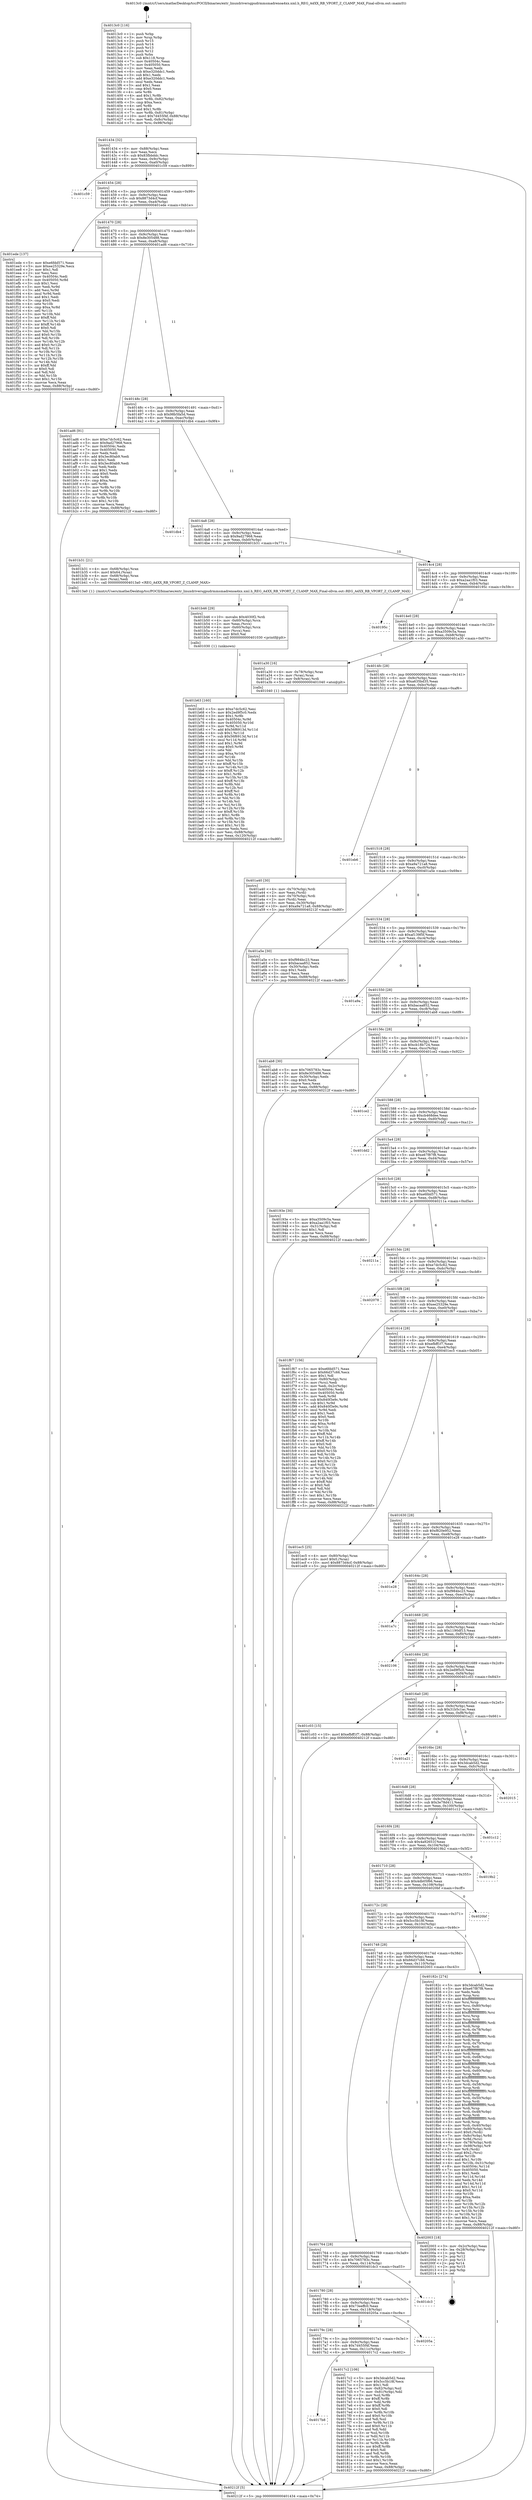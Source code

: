 digraph "0x4013c0" {
  label = "0x4013c0 (/mnt/c/Users/mathe/Desktop/tcc/POCII/binaries/extr_linuxdriversgpudrmmsmadrenoa4xx.xml.h_REG_A4XX_RB_VPORT_Z_CLAMP_MAX_Final-ollvm.out::main(0))"
  labelloc = "t"
  node[shape=record]

  Entry [label="",width=0.3,height=0.3,shape=circle,fillcolor=black,style=filled]
  "0x401434" [label="{
     0x401434 [32]\l
     | [instrs]\l
     &nbsp;&nbsp;0x401434 \<+6\>: mov -0x88(%rbp),%eax\l
     &nbsp;&nbsp;0x40143a \<+2\>: mov %eax,%ecx\l
     &nbsp;&nbsp;0x40143c \<+6\>: sub $0x83fbbddc,%ecx\l
     &nbsp;&nbsp;0x401442 \<+6\>: mov %eax,-0x9c(%rbp)\l
     &nbsp;&nbsp;0x401448 \<+6\>: mov %ecx,-0xa0(%rbp)\l
     &nbsp;&nbsp;0x40144e \<+6\>: je 0000000000401c59 \<main+0x899\>\l
  }"]
  "0x401c59" [label="{
     0x401c59\l
  }", style=dashed]
  "0x401454" [label="{
     0x401454 [28]\l
     | [instrs]\l
     &nbsp;&nbsp;0x401454 \<+5\>: jmp 0000000000401459 \<main+0x99\>\l
     &nbsp;&nbsp;0x401459 \<+6\>: mov -0x9c(%rbp),%eax\l
     &nbsp;&nbsp;0x40145f \<+5\>: sub $0x8873d4cf,%eax\l
     &nbsp;&nbsp;0x401464 \<+6\>: mov %eax,-0xa4(%rbp)\l
     &nbsp;&nbsp;0x40146a \<+6\>: je 0000000000401ede \<main+0xb1e\>\l
  }"]
  Exit [label="",width=0.3,height=0.3,shape=circle,fillcolor=black,style=filled,peripheries=2]
  "0x401ede" [label="{
     0x401ede [137]\l
     | [instrs]\l
     &nbsp;&nbsp;0x401ede \<+5\>: mov $0xe6fdd571,%eax\l
     &nbsp;&nbsp;0x401ee3 \<+5\>: mov $0xee25329e,%ecx\l
     &nbsp;&nbsp;0x401ee8 \<+2\>: mov $0x1,%dl\l
     &nbsp;&nbsp;0x401eea \<+2\>: xor %esi,%esi\l
     &nbsp;&nbsp;0x401eec \<+7\>: mov 0x40504c,%edi\l
     &nbsp;&nbsp;0x401ef3 \<+8\>: mov 0x405050,%r8d\l
     &nbsp;&nbsp;0x401efb \<+3\>: sub $0x1,%esi\l
     &nbsp;&nbsp;0x401efe \<+3\>: mov %edi,%r9d\l
     &nbsp;&nbsp;0x401f01 \<+3\>: add %esi,%r9d\l
     &nbsp;&nbsp;0x401f04 \<+4\>: imul %r9d,%edi\l
     &nbsp;&nbsp;0x401f08 \<+3\>: and $0x1,%edi\l
     &nbsp;&nbsp;0x401f0b \<+3\>: cmp $0x0,%edi\l
     &nbsp;&nbsp;0x401f0e \<+4\>: sete %r10b\l
     &nbsp;&nbsp;0x401f12 \<+4\>: cmp $0xa,%r8d\l
     &nbsp;&nbsp;0x401f16 \<+4\>: setl %r11b\l
     &nbsp;&nbsp;0x401f1a \<+3\>: mov %r10b,%bl\l
     &nbsp;&nbsp;0x401f1d \<+3\>: xor $0xff,%bl\l
     &nbsp;&nbsp;0x401f20 \<+3\>: mov %r11b,%r14b\l
     &nbsp;&nbsp;0x401f23 \<+4\>: xor $0xff,%r14b\l
     &nbsp;&nbsp;0x401f27 \<+3\>: xor $0x0,%dl\l
     &nbsp;&nbsp;0x401f2a \<+3\>: mov %bl,%r15b\l
     &nbsp;&nbsp;0x401f2d \<+4\>: and $0x0,%r15b\l
     &nbsp;&nbsp;0x401f31 \<+3\>: and %dl,%r10b\l
     &nbsp;&nbsp;0x401f34 \<+3\>: mov %r14b,%r12b\l
     &nbsp;&nbsp;0x401f37 \<+4\>: and $0x0,%r12b\l
     &nbsp;&nbsp;0x401f3b \<+3\>: and %dl,%r11b\l
     &nbsp;&nbsp;0x401f3e \<+3\>: or %r10b,%r15b\l
     &nbsp;&nbsp;0x401f41 \<+3\>: or %r11b,%r12b\l
     &nbsp;&nbsp;0x401f44 \<+3\>: xor %r12b,%r15b\l
     &nbsp;&nbsp;0x401f47 \<+3\>: or %r14b,%bl\l
     &nbsp;&nbsp;0x401f4a \<+3\>: xor $0xff,%bl\l
     &nbsp;&nbsp;0x401f4d \<+3\>: or $0x0,%dl\l
     &nbsp;&nbsp;0x401f50 \<+2\>: and %dl,%bl\l
     &nbsp;&nbsp;0x401f52 \<+3\>: or %bl,%r15b\l
     &nbsp;&nbsp;0x401f55 \<+4\>: test $0x1,%r15b\l
     &nbsp;&nbsp;0x401f59 \<+3\>: cmovne %ecx,%eax\l
     &nbsp;&nbsp;0x401f5c \<+6\>: mov %eax,-0x88(%rbp)\l
     &nbsp;&nbsp;0x401f62 \<+5\>: jmp 000000000040212f \<main+0xd6f\>\l
  }"]
  "0x401470" [label="{
     0x401470 [28]\l
     | [instrs]\l
     &nbsp;&nbsp;0x401470 \<+5\>: jmp 0000000000401475 \<main+0xb5\>\l
     &nbsp;&nbsp;0x401475 \<+6\>: mov -0x9c(%rbp),%eax\l
     &nbsp;&nbsp;0x40147b \<+5\>: sub $0x8e305488,%eax\l
     &nbsp;&nbsp;0x401480 \<+6\>: mov %eax,-0xa8(%rbp)\l
     &nbsp;&nbsp;0x401486 \<+6\>: je 0000000000401ad6 \<main+0x716\>\l
  }"]
  "0x401b63" [label="{
     0x401b63 [160]\l
     | [instrs]\l
     &nbsp;&nbsp;0x401b63 \<+5\>: mov $0xe7dc5c62,%esi\l
     &nbsp;&nbsp;0x401b68 \<+5\>: mov $0x2ed9f5c0,%edx\l
     &nbsp;&nbsp;0x401b6d \<+3\>: mov $0x1,%r8b\l
     &nbsp;&nbsp;0x401b70 \<+8\>: mov 0x40504c,%r9d\l
     &nbsp;&nbsp;0x401b78 \<+8\>: mov 0x405050,%r10d\l
     &nbsp;&nbsp;0x401b80 \<+3\>: mov %r9d,%r11d\l
     &nbsp;&nbsp;0x401b83 \<+7\>: add $0x56f6913d,%r11d\l
     &nbsp;&nbsp;0x401b8a \<+4\>: sub $0x1,%r11d\l
     &nbsp;&nbsp;0x401b8e \<+7\>: sub $0x56f6913d,%r11d\l
     &nbsp;&nbsp;0x401b95 \<+4\>: imul %r11d,%r9d\l
     &nbsp;&nbsp;0x401b99 \<+4\>: and $0x1,%r9d\l
     &nbsp;&nbsp;0x401b9d \<+4\>: cmp $0x0,%r9d\l
     &nbsp;&nbsp;0x401ba1 \<+3\>: sete %bl\l
     &nbsp;&nbsp;0x401ba4 \<+4\>: cmp $0xa,%r10d\l
     &nbsp;&nbsp;0x401ba8 \<+4\>: setl %r14b\l
     &nbsp;&nbsp;0x401bac \<+3\>: mov %bl,%r15b\l
     &nbsp;&nbsp;0x401baf \<+4\>: xor $0xff,%r15b\l
     &nbsp;&nbsp;0x401bb3 \<+3\>: mov %r14b,%r12b\l
     &nbsp;&nbsp;0x401bb6 \<+4\>: xor $0xff,%r12b\l
     &nbsp;&nbsp;0x401bba \<+4\>: xor $0x1,%r8b\l
     &nbsp;&nbsp;0x401bbe \<+3\>: mov %r15b,%r13b\l
     &nbsp;&nbsp;0x401bc1 \<+4\>: and $0xff,%r13b\l
     &nbsp;&nbsp;0x401bc5 \<+3\>: and %r8b,%bl\l
     &nbsp;&nbsp;0x401bc8 \<+3\>: mov %r12b,%cl\l
     &nbsp;&nbsp;0x401bcb \<+3\>: and $0xff,%cl\l
     &nbsp;&nbsp;0x401bce \<+3\>: and %r8b,%r14b\l
     &nbsp;&nbsp;0x401bd1 \<+3\>: or %bl,%r13b\l
     &nbsp;&nbsp;0x401bd4 \<+3\>: or %r14b,%cl\l
     &nbsp;&nbsp;0x401bd7 \<+3\>: xor %cl,%r13b\l
     &nbsp;&nbsp;0x401bda \<+3\>: or %r12b,%r15b\l
     &nbsp;&nbsp;0x401bdd \<+4\>: xor $0xff,%r15b\l
     &nbsp;&nbsp;0x401be1 \<+4\>: or $0x1,%r8b\l
     &nbsp;&nbsp;0x401be5 \<+3\>: and %r8b,%r15b\l
     &nbsp;&nbsp;0x401be8 \<+3\>: or %r15b,%r13b\l
     &nbsp;&nbsp;0x401beb \<+4\>: test $0x1,%r13b\l
     &nbsp;&nbsp;0x401bef \<+3\>: cmovne %edx,%esi\l
     &nbsp;&nbsp;0x401bf2 \<+6\>: mov %esi,-0x88(%rbp)\l
     &nbsp;&nbsp;0x401bf8 \<+6\>: mov %eax,-0x120(%rbp)\l
     &nbsp;&nbsp;0x401bfe \<+5\>: jmp 000000000040212f \<main+0xd6f\>\l
  }"]
  "0x401ad6" [label="{
     0x401ad6 [91]\l
     | [instrs]\l
     &nbsp;&nbsp;0x401ad6 \<+5\>: mov $0xe7dc5c62,%eax\l
     &nbsp;&nbsp;0x401adb \<+5\>: mov $0x9ad27968,%ecx\l
     &nbsp;&nbsp;0x401ae0 \<+7\>: mov 0x40504c,%edx\l
     &nbsp;&nbsp;0x401ae7 \<+7\>: mov 0x405050,%esi\l
     &nbsp;&nbsp;0x401aee \<+2\>: mov %edx,%edi\l
     &nbsp;&nbsp;0x401af0 \<+6\>: add $0x3ec80ab9,%edi\l
     &nbsp;&nbsp;0x401af6 \<+3\>: sub $0x1,%edi\l
     &nbsp;&nbsp;0x401af9 \<+6\>: sub $0x3ec80ab9,%edi\l
     &nbsp;&nbsp;0x401aff \<+3\>: imul %edi,%edx\l
     &nbsp;&nbsp;0x401b02 \<+3\>: and $0x1,%edx\l
     &nbsp;&nbsp;0x401b05 \<+3\>: cmp $0x0,%edx\l
     &nbsp;&nbsp;0x401b08 \<+4\>: sete %r8b\l
     &nbsp;&nbsp;0x401b0c \<+3\>: cmp $0xa,%esi\l
     &nbsp;&nbsp;0x401b0f \<+4\>: setl %r9b\l
     &nbsp;&nbsp;0x401b13 \<+3\>: mov %r8b,%r10b\l
     &nbsp;&nbsp;0x401b16 \<+3\>: and %r9b,%r10b\l
     &nbsp;&nbsp;0x401b19 \<+3\>: xor %r9b,%r8b\l
     &nbsp;&nbsp;0x401b1c \<+3\>: or %r8b,%r10b\l
     &nbsp;&nbsp;0x401b1f \<+4\>: test $0x1,%r10b\l
     &nbsp;&nbsp;0x401b23 \<+3\>: cmovne %ecx,%eax\l
     &nbsp;&nbsp;0x401b26 \<+6\>: mov %eax,-0x88(%rbp)\l
     &nbsp;&nbsp;0x401b2c \<+5\>: jmp 000000000040212f \<main+0xd6f\>\l
  }"]
  "0x40148c" [label="{
     0x40148c [28]\l
     | [instrs]\l
     &nbsp;&nbsp;0x40148c \<+5\>: jmp 0000000000401491 \<main+0xd1\>\l
     &nbsp;&nbsp;0x401491 \<+6\>: mov -0x9c(%rbp),%eax\l
     &nbsp;&nbsp;0x401497 \<+5\>: sub $0x98b5fa5d,%eax\l
     &nbsp;&nbsp;0x40149c \<+6\>: mov %eax,-0xac(%rbp)\l
     &nbsp;&nbsp;0x4014a2 \<+6\>: je 0000000000401db4 \<main+0x9f4\>\l
  }"]
  "0x401b46" [label="{
     0x401b46 [29]\l
     | [instrs]\l
     &nbsp;&nbsp;0x401b46 \<+10\>: movabs $0x4030f2,%rdi\l
     &nbsp;&nbsp;0x401b50 \<+4\>: mov -0x60(%rbp),%rcx\l
     &nbsp;&nbsp;0x401b54 \<+2\>: mov %eax,(%rcx)\l
     &nbsp;&nbsp;0x401b56 \<+4\>: mov -0x60(%rbp),%rcx\l
     &nbsp;&nbsp;0x401b5a \<+2\>: mov (%rcx),%esi\l
     &nbsp;&nbsp;0x401b5c \<+2\>: mov $0x0,%al\l
     &nbsp;&nbsp;0x401b5e \<+5\>: call 0000000000401030 \<printf@plt\>\l
     | [calls]\l
     &nbsp;&nbsp;0x401030 \{1\} (unknown)\l
  }"]
  "0x401db4" [label="{
     0x401db4\l
  }", style=dashed]
  "0x4014a8" [label="{
     0x4014a8 [28]\l
     | [instrs]\l
     &nbsp;&nbsp;0x4014a8 \<+5\>: jmp 00000000004014ad \<main+0xed\>\l
     &nbsp;&nbsp;0x4014ad \<+6\>: mov -0x9c(%rbp),%eax\l
     &nbsp;&nbsp;0x4014b3 \<+5\>: sub $0x9ad27968,%eax\l
     &nbsp;&nbsp;0x4014b8 \<+6\>: mov %eax,-0xb0(%rbp)\l
     &nbsp;&nbsp;0x4014be \<+6\>: je 0000000000401b31 \<main+0x771\>\l
  }"]
  "0x401a40" [label="{
     0x401a40 [30]\l
     | [instrs]\l
     &nbsp;&nbsp;0x401a40 \<+4\>: mov -0x70(%rbp),%rdi\l
     &nbsp;&nbsp;0x401a44 \<+2\>: mov %eax,(%rdi)\l
     &nbsp;&nbsp;0x401a46 \<+4\>: mov -0x70(%rbp),%rdi\l
     &nbsp;&nbsp;0x401a4a \<+2\>: mov (%rdi),%eax\l
     &nbsp;&nbsp;0x401a4c \<+3\>: mov %eax,-0x30(%rbp)\l
     &nbsp;&nbsp;0x401a4f \<+10\>: movl $0xa9a721a8,-0x88(%rbp)\l
     &nbsp;&nbsp;0x401a59 \<+5\>: jmp 000000000040212f \<main+0xd6f\>\l
  }"]
  "0x401b31" [label="{
     0x401b31 [21]\l
     | [instrs]\l
     &nbsp;&nbsp;0x401b31 \<+4\>: mov -0x68(%rbp),%rax\l
     &nbsp;&nbsp;0x401b35 \<+6\>: movl $0x64,(%rax)\l
     &nbsp;&nbsp;0x401b3b \<+4\>: mov -0x68(%rbp),%rax\l
     &nbsp;&nbsp;0x401b3f \<+2\>: mov (%rax),%edi\l
     &nbsp;&nbsp;0x401b41 \<+5\>: call 00000000004013a0 \<REG_A4XX_RB_VPORT_Z_CLAMP_MAX\>\l
     | [calls]\l
     &nbsp;&nbsp;0x4013a0 \{1\} (/mnt/c/Users/mathe/Desktop/tcc/POCII/binaries/extr_linuxdriversgpudrmmsmadrenoa4xx.xml.h_REG_A4XX_RB_VPORT_Z_CLAMP_MAX_Final-ollvm.out::REG_A4XX_RB_VPORT_Z_CLAMP_MAX)\l
  }"]
  "0x4014c4" [label="{
     0x4014c4 [28]\l
     | [instrs]\l
     &nbsp;&nbsp;0x4014c4 \<+5\>: jmp 00000000004014c9 \<main+0x109\>\l
     &nbsp;&nbsp;0x4014c9 \<+6\>: mov -0x9c(%rbp),%eax\l
     &nbsp;&nbsp;0x4014cf \<+5\>: sub $0xa2aa1f03,%eax\l
     &nbsp;&nbsp;0x4014d4 \<+6\>: mov %eax,-0xb4(%rbp)\l
     &nbsp;&nbsp;0x4014da \<+6\>: je 000000000040195c \<main+0x59c\>\l
  }"]
  "0x4013c0" [label="{
     0x4013c0 [116]\l
     | [instrs]\l
     &nbsp;&nbsp;0x4013c0 \<+1\>: push %rbp\l
     &nbsp;&nbsp;0x4013c1 \<+3\>: mov %rsp,%rbp\l
     &nbsp;&nbsp;0x4013c4 \<+2\>: push %r15\l
     &nbsp;&nbsp;0x4013c6 \<+2\>: push %r14\l
     &nbsp;&nbsp;0x4013c8 \<+2\>: push %r13\l
     &nbsp;&nbsp;0x4013ca \<+2\>: push %r12\l
     &nbsp;&nbsp;0x4013cc \<+1\>: push %rbx\l
     &nbsp;&nbsp;0x4013cd \<+7\>: sub $0x118,%rsp\l
     &nbsp;&nbsp;0x4013d4 \<+7\>: mov 0x40504c,%eax\l
     &nbsp;&nbsp;0x4013db \<+7\>: mov 0x405050,%ecx\l
     &nbsp;&nbsp;0x4013e2 \<+2\>: mov %eax,%edx\l
     &nbsp;&nbsp;0x4013e4 \<+6\>: sub $0xe320ddc1,%edx\l
     &nbsp;&nbsp;0x4013ea \<+3\>: sub $0x1,%edx\l
     &nbsp;&nbsp;0x4013ed \<+6\>: add $0xe320ddc1,%edx\l
     &nbsp;&nbsp;0x4013f3 \<+3\>: imul %edx,%eax\l
     &nbsp;&nbsp;0x4013f6 \<+3\>: and $0x1,%eax\l
     &nbsp;&nbsp;0x4013f9 \<+3\>: cmp $0x0,%eax\l
     &nbsp;&nbsp;0x4013fc \<+4\>: sete %r8b\l
     &nbsp;&nbsp;0x401400 \<+4\>: and $0x1,%r8b\l
     &nbsp;&nbsp;0x401404 \<+7\>: mov %r8b,-0x82(%rbp)\l
     &nbsp;&nbsp;0x40140b \<+3\>: cmp $0xa,%ecx\l
     &nbsp;&nbsp;0x40140e \<+4\>: setl %r8b\l
     &nbsp;&nbsp;0x401412 \<+4\>: and $0x1,%r8b\l
     &nbsp;&nbsp;0x401416 \<+7\>: mov %r8b,-0x81(%rbp)\l
     &nbsp;&nbsp;0x40141d \<+10\>: movl $0x7d455f4f,-0x88(%rbp)\l
     &nbsp;&nbsp;0x401427 \<+6\>: mov %edi,-0x8c(%rbp)\l
     &nbsp;&nbsp;0x40142d \<+7\>: mov %rsi,-0x98(%rbp)\l
  }"]
  "0x40195c" [label="{
     0x40195c\l
  }", style=dashed]
  "0x4014e0" [label="{
     0x4014e0 [28]\l
     | [instrs]\l
     &nbsp;&nbsp;0x4014e0 \<+5\>: jmp 00000000004014e5 \<main+0x125\>\l
     &nbsp;&nbsp;0x4014e5 \<+6\>: mov -0x9c(%rbp),%eax\l
     &nbsp;&nbsp;0x4014eb \<+5\>: sub $0xa3509c5a,%eax\l
     &nbsp;&nbsp;0x4014f0 \<+6\>: mov %eax,-0xb8(%rbp)\l
     &nbsp;&nbsp;0x4014f6 \<+6\>: je 0000000000401a30 \<main+0x670\>\l
  }"]
  "0x40212f" [label="{
     0x40212f [5]\l
     | [instrs]\l
     &nbsp;&nbsp;0x40212f \<+5\>: jmp 0000000000401434 \<main+0x74\>\l
  }"]
  "0x401a30" [label="{
     0x401a30 [16]\l
     | [instrs]\l
     &nbsp;&nbsp;0x401a30 \<+4\>: mov -0x78(%rbp),%rax\l
     &nbsp;&nbsp;0x401a34 \<+3\>: mov (%rax),%rax\l
     &nbsp;&nbsp;0x401a37 \<+4\>: mov 0x8(%rax),%rdi\l
     &nbsp;&nbsp;0x401a3b \<+5\>: call 0000000000401040 \<atoi@plt\>\l
     | [calls]\l
     &nbsp;&nbsp;0x401040 \{1\} (unknown)\l
  }"]
  "0x4014fc" [label="{
     0x4014fc [28]\l
     | [instrs]\l
     &nbsp;&nbsp;0x4014fc \<+5\>: jmp 0000000000401501 \<main+0x141\>\l
     &nbsp;&nbsp;0x401501 \<+6\>: mov -0x9c(%rbp),%eax\l
     &nbsp;&nbsp;0x401507 \<+5\>: sub $0xa635bd35,%eax\l
     &nbsp;&nbsp;0x40150c \<+6\>: mov %eax,-0xbc(%rbp)\l
     &nbsp;&nbsp;0x401512 \<+6\>: je 0000000000401eb6 \<main+0xaf6\>\l
  }"]
  "0x4017b8" [label="{
     0x4017b8\l
  }", style=dashed]
  "0x401eb6" [label="{
     0x401eb6\l
  }", style=dashed]
  "0x401518" [label="{
     0x401518 [28]\l
     | [instrs]\l
     &nbsp;&nbsp;0x401518 \<+5\>: jmp 000000000040151d \<main+0x15d\>\l
     &nbsp;&nbsp;0x40151d \<+6\>: mov -0x9c(%rbp),%eax\l
     &nbsp;&nbsp;0x401523 \<+5\>: sub $0xa9a721a8,%eax\l
     &nbsp;&nbsp;0x401528 \<+6\>: mov %eax,-0xc0(%rbp)\l
     &nbsp;&nbsp;0x40152e \<+6\>: je 0000000000401a5e \<main+0x69e\>\l
  }"]
  "0x4017c2" [label="{
     0x4017c2 [106]\l
     | [instrs]\l
     &nbsp;&nbsp;0x4017c2 \<+5\>: mov $0x3dcab5d2,%eax\l
     &nbsp;&nbsp;0x4017c7 \<+5\>: mov $0x5cc5b18f,%ecx\l
     &nbsp;&nbsp;0x4017cc \<+2\>: mov $0x1,%dl\l
     &nbsp;&nbsp;0x4017ce \<+7\>: mov -0x82(%rbp),%sil\l
     &nbsp;&nbsp;0x4017d5 \<+7\>: mov -0x81(%rbp),%dil\l
     &nbsp;&nbsp;0x4017dc \<+3\>: mov %sil,%r8b\l
     &nbsp;&nbsp;0x4017df \<+4\>: xor $0xff,%r8b\l
     &nbsp;&nbsp;0x4017e3 \<+3\>: mov %dil,%r9b\l
     &nbsp;&nbsp;0x4017e6 \<+4\>: xor $0xff,%r9b\l
     &nbsp;&nbsp;0x4017ea \<+3\>: xor $0x0,%dl\l
     &nbsp;&nbsp;0x4017ed \<+3\>: mov %r8b,%r10b\l
     &nbsp;&nbsp;0x4017f0 \<+4\>: and $0x0,%r10b\l
     &nbsp;&nbsp;0x4017f4 \<+3\>: and %dl,%sil\l
     &nbsp;&nbsp;0x4017f7 \<+3\>: mov %r9b,%r11b\l
     &nbsp;&nbsp;0x4017fa \<+4\>: and $0x0,%r11b\l
     &nbsp;&nbsp;0x4017fe \<+3\>: and %dl,%dil\l
     &nbsp;&nbsp;0x401801 \<+3\>: or %sil,%r10b\l
     &nbsp;&nbsp;0x401804 \<+3\>: or %dil,%r11b\l
     &nbsp;&nbsp;0x401807 \<+3\>: xor %r11b,%r10b\l
     &nbsp;&nbsp;0x40180a \<+3\>: or %r9b,%r8b\l
     &nbsp;&nbsp;0x40180d \<+4\>: xor $0xff,%r8b\l
     &nbsp;&nbsp;0x401811 \<+3\>: or $0x0,%dl\l
     &nbsp;&nbsp;0x401814 \<+3\>: and %dl,%r8b\l
     &nbsp;&nbsp;0x401817 \<+3\>: or %r8b,%r10b\l
     &nbsp;&nbsp;0x40181a \<+4\>: test $0x1,%r10b\l
     &nbsp;&nbsp;0x40181e \<+3\>: cmovne %ecx,%eax\l
     &nbsp;&nbsp;0x401821 \<+6\>: mov %eax,-0x88(%rbp)\l
     &nbsp;&nbsp;0x401827 \<+5\>: jmp 000000000040212f \<main+0xd6f\>\l
  }"]
  "0x401a5e" [label="{
     0x401a5e [30]\l
     | [instrs]\l
     &nbsp;&nbsp;0x401a5e \<+5\>: mov $0xf984bc23,%eax\l
     &nbsp;&nbsp;0x401a63 \<+5\>: mov $0xbacaa852,%ecx\l
     &nbsp;&nbsp;0x401a68 \<+3\>: mov -0x30(%rbp),%edx\l
     &nbsp;&nbsp;0x401a6b \<+3\>: cmp $0x1,%edx\l
     &nbsp;&nbsp;0x401a6e \<+3\>: cmovl %ecx,%eax\l
     &nbsp;&nbsp;0x401a71 \<+6\>: mov %eax,-0x88(%rbp)\l
     &nbsp;&nbsp;0x401a77 \<+5\>: jmp 000000000040212f \<main+0xd6f\>\l
  }"]
  "0x401534" [label="{
     0x401534 [28]\l
     | [instrs]\l
     &nbsp;&nbsp;0x401534 \<+5\>: jmp 0000000000401539 \<main+0x179\>\l
     &nbsp;&nbsp;0x401539 \<+6\>: mov -0x9c(%rbp),%eax\l
     &nbsp;&nbsp;0x40153f \<+5\>: sub $0xaf139f5f,%eax\l
     &nbsp;&nbsp;0x401544 \<+6\>: mov %eax,-0xc4(%rbp)\l
     &nbsp;&nbsp;0x40154a \<+6\>: je 0000000000401a9a \<main+0x6da\>\l
  }"]
  "0x40179c" [label="{
     0x40179c [28]\l
     | [instrs]\l
     &nbsp;&nbsp;0x40179c \<+5\>: jmp 00000000004017a1 \<main+0x3e1\>\l
     &nbsp;&nbsp;0x4017a1 \<+6\>: mov -0x9c(%rbp),%eax\l
     &nbsp;&nbsp;0x4017a7 \<+5\>: sub $0x7d455f4f,%eax\l
     &nbsp;&nbsp;0x4017ac \<+6\>: mov %eax,-0x11c(%rbp)\l
     &nbsp;&nbsp;0x4017b2 \<+6\>: je 00000000004017c2 \<main+0x402\>\l
  }"]
  "0x401a9a" [label="{
     0x401a9a\l
  }", style=dashed]
  "0x401550" [label="{
     0x401550 [28]\l
     | [instrs]\l
     &nbsp;&nbsp;0x401550 \<+5\>: jmp 0000000000401555 \<main+0x195\>\l
     &nbsp;&nbsp;0x401555 \<+6\>: mov -0x9c(%rbp),%eax\l
     &nbsp;&nbsp;0x40155b \<+5\>: sub $0xbacaa852,%eax\l
     &nbsp;&nbsp;0x401560 \<+6\>: mov %eax,-0xc8(%rbp)\l
     &nbsp;&nbsp;0x401566 \<+6\>: je 0000000000401ab8 \<main+0x6f8\>\l
  }"]
  "0x40205a" [label="{
     0x40205a\l
  }", style=dashed]
  "0x401ab8" [label="{
     0x401ab8 [30]\l
     | [instrs]\l
     &nbsp;&nbsp;0x401ab8 \<+5\>: mov $0x7065783c,%eax\l
     &nbsp;&nbsp;0x401abd \<+5\>: mov $0x8e305488,%ecx\l
     &nbsp;&nbsp;0x401ac2 \<+3\>: mov -0x30(%rbp),%edx\l
     &nbsp;&nbsp;0x401ac5 \<+3\>: cmp $0x0,%edx\l
     &nbsp;&nbsp;0x401ac8 \<+3\>: cmove %ecx,%eax\l
     &nbsp;&nbsp;0x401acb \<+6\>: mov %eax,-0x88(%rbp)\l
     &nbsp;&nbsp;0x401ad1 \<+5\>: jmp 000000000040212f \<main+0xd6f\>\l
  }"]
  "0x40156c" [label="{
     0x40156c [28]\l
     | [instrs]\l
     &nbsp;&nbsp;0x40156c \<+5\>: jmp 0000000000401571 \<main+0x1b1\>\l
     &nbsp;&nbsp;0x401571 \<+6\>: mov -0x9c(%rbp),%eax\l
     &nbsp;&nbsp;0x401577 \<+5\>: sub $0xcb18b724,%eax\l
     &nbsp;&nbsp;0x40157c \<+6\>: mov %eax,-0xcc(%rbp)\l
     &nbsp;&nbsp;0x401582 \<+6\>: je 0000000000401ce2 \<main+0x922\>\l
  }"]
  "0x401780" [label="{
     0x401780 [28]\l
     | [instrs]\l
     &nbsp;&nbsp;0x401780 \<+5\>: jmp 0000000000401785 \<main+0x3c5\>\l
     &nbsp;&nbsp;0x401785 \<+6\>: mov -0x9c(%rbp),%eax\l
     &nbsp;&nbsp;0x40178b \<+5\>: sub $0x73eeffc0,%eax\l
     &nbsp;&nbsp;0x401790 \<+6\>: mov %eax,-0x118(%rbp)\l
     &nbsp;&nbsp;0x401796 \<+6\>: je 000000000040205a \<main+0xc9a\>\l
  }"]
  "0x401ce2" [label="{
     0x401ce2\l
  }", style=dashed]
  "0x401588" [label="{
     0x401588 [28]\l
     | [instrs]\l
     &nbsp;&nbsp;0x401588 \<+5\>: jmp 000000000040158d \<main+0x1cd\>\l
     &nbsp;&nbsp;0x40158d \<+6\>: mov -0x9c(%rbp),%eax\l
     &nbsp;&nbsp;0x401593 \<+5\>: sub $0xcb468dee,%eax\l
     &nbsp;&nbsp;0x401598 \<+6\>: mov %eax,-0xd0(%rbp)\l
     &nbsp;&nbsp;0x40159e \<+6\>: je 0000000000401dd2 \<main+0xa12\>\l
  }"]
  "0x401dc3" [label="{
     0x401dc3\l
  }", style=dashed]
  "0x401dd2" [label="{
     0x401dd2\l
  }", style=dashed]
  "0x4015a4" [label="{
     0x4015a4 [28]\l
     | [instrs]\l
     &nbsp;&nbsp;0x4015a4 \<+5\>: jmp 00000000004015a9 \<main+0x1e9\>\l
     &nbsp;&nbsp;0x4015a9 \<+6\>: mov -0x9c(%rbp),%eax\l
     &nbsp;&nbsp;0x4015af \<+5\>: sub $0xe67f87f8,%eax\l
     &nbsp;&nbsp;0x4015b4 \<+6\>: mov %eax,-0xd4(%rbp)\l
     &nbsp;&nbsp;0x4015ba \<+6\>: je 000000000040193e \<main+0x57e\>\l
  }"]
  "0x401764" [label="{
     0x401764 [28]\l
     | [instrs]\l
     &nbsp;&nbsp;0x401764 \<+5\>: jmp 0000000000401769 \<main+0x3a9\>\l
     &nbsp;&nbsp;0x401769 \<+6\>: mov -0x9c(%rbp),%eax\l
     &nbsp;&nbsp;0x40176f \<+5\>: sub $0x7065783c,%eax\l
     &nbsp;&nbsp;0x401774 \<+6\>: mov %eax,-0x114(%rbp)\l
     &nbsp;&nbsp;0x40177a \<+6\>: je 0000000000401dc3 \<main+0xa03\>\l
  }"]
  "0x40193e" [label="{
     0x40193e [30]\l
     | [instrs]\l
     &nbsp;&nbsp;0x40193e \<+5\>: mov $0xa3509c5a,%eax\l
     &nbsp;&nbsp;0x401943 \<+5\>: mov $0xa2aa1f03,%ecx\l
     &nbsp;&nbsp;0x401948 \<+3\>: mov -0x31(%rbp),%dl\l
     &nbsp;&nbsp;0x40194b \<+3\>: test $0x1,%dl\l
     &nbsp;&nbsp;0x40194e \<+3\>: cmovne %ecx,%eax\l
     &nbsp;&nbsp;0x401951 \<+6\>: mov %eax,-0x88(%rbp)\l
     &nbsp;&nbsp;0x401957 \<+5\>: jmp 000000000040212f \<main+0xd6f\>\l
  }"]
  "0x4015c0" [label="{
     0x4015c0 [28]\l
     | [instrs]\l
     &nbsp;&nbsp;0x4015c0 \<+5\>: jmp 00000000004015c5 \<main+0x205\>\l
     &nbsp;&nbsp;0x4015c5 \<+6\>: mov -0x9c(%rbp),%eax\l
     &nbsp;&nbsp;0x4015cb \<+5\>: sub $0xe6fdd571,%eax\l
     &nbsp;&nbsp;0x4015d0 \<+6\>: mov %eax,-0xd8(%rbp)\l
     &nbsp;&nbsp;0x4015d6 \<+6\>: je 000000000040211a \<main+0xd5a\>\l
  }"]
  "0x402003" [label="{
     0x402003 [18]\l
     | [instrs]\l
     &nbsp;&nbsp;0x402003 \<+3\>: mov -0x2c(%rbp),%eax\l
     &nbsp;&nbsp;0x402006 \<+4\>: lea -0x28(%rbp),%rsp\l
     &nbsp;&nbsp;0x40200a \<+1\>: pop %rbx\l
     &nbsp;&nbsp;0x40200b \<+2\>: pop %r12\l
     &nbsp;&nbsp;0x40200d \<+2\>: pop %r13\l
     &nbsp;&nbsp;0x40200f \<+2\>: pop %r14\l
     &nbsp;&nbsp;0x402011 \<+2\>: pop %r15\l
     &nbsp;&nbsp;0x402013 \<+1\>: pop %rbp\l
     &nbsp;&nbsp;0x402014 \<+1\>: ret\l
  }"]
  "0x40211a" [label="{
     0x40211a\l
  }", style=dashed]
  "0x4015dc" [label="{
     0x4015dc [28]\l
     | [instrs]\l
     &nbsp;&nbsp;0x4015dc \<+5\>: jmp 00000000004015e1 \<main+0x221\>\l
     &nbsp;&nbsp;0x4015e1 \<+6\>: mov -0x9c(%rbp),%eax\l
     &nbsp;&nbsp;0x4015e7 \<+5\>: sub $0xe7dc5c62,%eax\l
     &nbsp;&nbsp;0x4015ec \<+6\>: mov %eax,-0xdc(%rbp)\l
     &nbsp;&nbsp;0x4015f2 \<+6\>: je 0000000000402078 \<main+0xcb8\>\l
  }"]
  "0x401748" [label="{
     0x401748 [28]\l
     | [instrs]\l
     &nbsp;&nbsp;0x401748 \<+5\>: jmp 000000000040174d \<main+0x38d\>\l
     &nbsp;&nbsp;0x40174d \<+6\>: mov -0x9c(%rbp),%eax\l
     &nbsp;&nbsp;0x401753 \<+5\>: sub $0x66d37c66,%eax\l
     &nbsp;&nbsp;0x401758 \<+6\>: mov %eax,-0x110(%rbp)\l
     &nbsp;&nbsp;0x40175e \<+6\>: je 0000000000402003 \<main+0xc43\>\l
  }"]
  "0x402078" [label="{
     0x402078\l
  }", style=dashed]
  "0x4015f8" [label="{
     0x4015f8 [28]\l
     | [instrs]\l
     &nbsp;&nbsp;0x4015f8 \<+5\>: jmp 00000000004015fd \<main+0x23d\>\l
     &nbsp;&nbsp;0x4015fd \<+6\>: mov -0x9c(%rbp),%eax\l
     &nbsp;&nbsp;0x401603 \<+5\>: sub $0xee25329e,%eax\l
     &nbsp;&nbsp;0x401608 \<+6\>: mov %eax,-0xe0(%rbp)\l
     &nbsp;&nbsp;0x40160e \<+6\>: je 0000000000401f67 \<main+0xba7\>\l
  }"]
  "0x40182c" [label="{
     0x40182c [274]\l
     | [instrs]\l
     &nbsp;&nbsp;0x40182c \<+5\>: mov $0x3dcab5d2,%eax\l
     &nbsp;&nbsp;0x401831 \<+5\>: mov $0xe67f87f8,%ecx\l
     &nbsp;&nbsp;0x401836 \<+2\>: xor %edx,%edx\l
     &nbsp;&nbsp;0x401838 \<+3\>: mov %rsp,%rsi\l
     &nbsp;&nbsp;0x40183b \<+4\>: add $0xfffffffffffffff0,%rsi\l
     &nbsp;&nbsp;0x40183f \<+3\>: mov %rsi,%rsp\l
     &nbsp;&nbsp;0x401842 \<+4\>: mov %rsi,-0x80(%rbp)\l
     &nbsp;&nbsp;0x401846 \<+3\>: mov %rsp,%rsi\l
     &nbsp;&nbsp;0x401849 \<+4\>: add $0xfffffffffffffff0,%rsi\l
     &nbsp;&nbsp;0x40184d \<+3\>: mov %rsi,%rsp\l
     &nbsp;&nbsp;0x401850 \<+3\>: mov %rsp,%rdi\l
     &nbsp;&nbsp;0x401853 \<+4\>: add $0xfffffffffffffff0,%rdi\l
     &nbsp;&nbsp;0x401857 \<+3\>: mov %rdi,%rsp\l
     &nbsp;&nbsp;0x40185a \<+4\>: mov %rdi,-0x78(%rbp)\l
     &nbsp;&nbsp;0x40185e \<+3\>: mov %rsp,%rdi\l
     &nbsp;&nbsp;0x401861 \<+4\>: add $0xfffffffffffffff0,%rdi\l
     &nbsp;&nbsp;0x401865 \<+3\>: mov %rdi,%rsp\l
     &nbsp;&nbsp;0x401868 \<+4\>: mov %rdi,-0x70(%rbp)\l
     &nbsp;&nbsp;0x40186c \<+3\>: mov %rsp,%rdi\l
     &nbsp;&nbsp;0x40186f \<+4\>: add $0xfffffffffffffff0,%rdi\l
     &nbsp;&nbsp;0x401873 \<+3\>: mov %rdi,%rsp\l
     &nbsp;&nbsp;0x401876 \<+4\>: mov %rdi,-0x68(%rbp)\l
     &nbsp;&nbsp;0x40187a \<+3\>: mov %rsp,%rdi\l
     &nbsp;&nbsp;0x40187d \<+4\>: add $0xfffffffffffffff0,%rdi\l
     &nbsp;&nbsp;0x401881 \<+3\>: mov %rdi,%rsp\l
     &nbsp;&nbsp;0x401884 \<+4\>: mov %rdi,-0x60(%rbp)\l
     &nbsp;&nbsp;0x401888 \<+3\>: mov %rsp,%rdi\l
     &nbsp;&nbsp;0x40188b \<+4\>: add $0xfffffffffffffff0,%rdi\l
     &nbsp;&nbsp;0x40188f \<+3\>: mov %rdi,%rsp\l
     &nbsp;&nbsp;0x401892 \<+4\>: mov %rdi,-0x58(%rbp)\l
     &nbsp;&nbsp;0x401896 \<+3\>: mov %rsp,%rdi\l
     &nbsp;&nbsp;0x401899 \<+4\>: add $0xfffffffffffffff0,%rdi\l
     &nbsp;&nbsp;0x40189d \<+3\>: mov %rdi,%rsp\l
     &nbsp;&nbsp;0x4018a0 \<+4\>: mov %rdi,-0x50(%rbp)\l
     &nbsp;&nbsp;0x4018a4 \<+3\>: mov %rsp,%rdi\l
     &nbsp;&nbsp;0x4018a7 \<+4\>: add $0xfffffffffffffff0,%rdi\l
     &nbsp;&nbsp;0x4018ab \<+3\>: mov %rdi,%rsp\l
     &nbsp;&nbsp;0x4018ae \<+4\>: mov %rdi,-0x48(%rbp)\l
     &nbsp;&nbsp;0x4018b2 \<+3\>: mov %rsp,%rdi\l
     &nbsp;&nbsp;0x4018b5 \<+4\>: add $0xfffffffffffffff0,%rdi\l
     &nbsp;&nbsp;0x4018b9 \<+3\>: mov %rdi,%rsp\l
     &nbsp;&nbsp;0x4018bc \<+4\>: mov %rdi,-0x40(%rbp)\l
     &nbsp;&nbsp;0x4018c0 \<+4\>: mov -0x80(%rbp),%rdi\l
     &nbsp;&nbsp;0x4018c4 \<+6\>: movl $0x0,(%rdi)\l
     &nbsp;&nbsp;0x4018ca \<+7\>: mov -0x8c(%rbp),%r8d\l
     &nbsp;&nbsp;0x4018d1 \<+3\>: mov %r8d,(%rsi)\l
     &nbsp;&nbsp;0x4018d4 \<+4\>: mov -0x78(%rbp),%rdi\l
     &nbsp;&nbsp;0x4018d8 \<+7\>: mov -0x98(%rbp),%r9\l
     &nbsp;&nbsp;0x4018df \<+3\>: mov %r9,(%rdi)\l
     &nbsp;&nbsp;0x4018e2 \<+3\>: cmpl $0x2,(%rsi)\l
     &nbsp;&nbsp;0x4018e5 \<+4\>: setne %r10b\l
     &nbsp;&nbsp;0x4018e9 \<+4\>: and $0x1,%r10b\l
     &nbsp;&nbsp;0x4018ed \<+4\>: mov %r10b,-0x31(%rbp)\l
     &nbsp;&nbsp;0x4018f1 \<+8\>: mov 0x40504c,%r11d\l
     &nbsp;&nbsp;0x4018f9 \<+7\>: mov 0x405050,%ebx\l
     &nbsp;&nbsp;0x401900 \<+3\>: sub $0x1,%edx\l
     &nbsp;&nbsp;0x401903 \<+3\>: mov %r11d,%r14d\l
     &nbsp;&nbsp;0x401906 \<+3\>: add %edx,%r14d\l
     &nbsp;&nbsp;0x401909 \<+4\>: imul %r14d,%r11d\l
     &nbsp;&nbsp;0x40190d \<+4\>: and $0x1,%r11d\l
     &nbsp;&nbsp;0x401911 \<+4\>: cmp $0x0,%r11d\l
     &nbsp;&nbsp;0x401915 \<+4\>: sete %r10b\l
     &nbsp;&nbsp;0x401919 \<+3\>: cmp $0xa,%ebx\l
     &nbsp;&nbsp;0x40191c \<+4\>: setl %r15b\l
     &nbsp;&nbsp;0x401920 \<+3\>: mov %r10b,%r12b\l
     &nbsp;&nbsp;0x401923 \<+3\>: and %r15b,%r12b\l
     &nbsp;&nbsp;0x401926 \<+3\>: xor %r15b,%r10b\l
     &nbsp;&nbsp;0x401929 \<+3\>: or %r10b,%r12b\l
     &nbsp;&nbsp;0x40192c \<+4\>: test $0x1,%r12b\l
     &nbsp;&nbsp;0x401930 \<+3\>: cmovne %ecx,%eax\l
     &nbsp;&nbsp;0x401933 \<+6\>: mov %eax,-0x88(%rbp)\l
     &nbsp;&nbsp;0x401939 \<+5\>: jmp 000000000040212f \<main+0xd6f\>\l
  }"]
  "0x401f67" [label="{
     0x401f67 [156]\l
     | [instrs]\l
     &nbsp;&nbsp;0x401f67 \<+5\>: mov $0xe6fdd571,%eax\l
     &nbsp;&nbsp;0x401f6c \<+5\>: mov $0x66d37c66,%ecx\l
     &nbsp;&nbsp;0x401f71 \<+2\>: mov $0x1,%dl\l
     &nbsp;&nbsp;0x401f73 \<+4\>: mov -0x80(%rbp),%rsi\l
     &nbsp;&nbsp;0x401f77 \<+2\>: mov (%rsi),%edi\l
     &nbsp;&nbsp;0x401f79 \<+3\>: mov %edi,-0x2c(%rbp)\l
     &nbsp;&nbsp;0x401f7c \<+7\>: mov 0x40504c,%edi\l
     &nbsp;&nbsp;0x401f83 \<+8\>: mov 0x405050,%r8d\l
     &nbsp;&nbsp;0x401f8b \<+3\>: mov %edi,%r9d\l
     &nbsp;&nbsp;0x401f8e \<+7\>: sub $0x840f3e9c,%r9d\l
     &nbsp;&nbsp;0x401f95 \<+4\>: sub $0x1,%r9d\l
     &nbsp;&nbsp;0x401f99 \<+7\>: add $0x840f3e9c,%r9d\l
     &nbsp;&nbsp;0x401fa0 \<+4\>: imul %r9d,%edi\l
     &nbsp;&nbsp;0x401fa4 \<+3\>: and $0x1,%edi\l
     &nbsp;&nbsp;0x401fa7 \<+3\>: cmp $0x0,%edi\l
     &nbsp;&nbsp;0x401faa \<+4\>: sete %r10b\l
     &nbsp;&nbsp;0x401fae \<+4\>: cmp $0xa,%r8d\l
     &nbsp;&nbsp;0x401fb2 \<+4\>: setl %r11b\l
     &nbsp;&nbsp;0x401fb6 \<+3\>: mov %r10b,%bl\l
     &nbsp;&nbsp;0x401fb9 \<+3\>: xor $0xff,%bl\l
     &nbsp;&nbsp;0x401fbc \<+3\>: mov %r11b,%r14b\l
     &nbsp;&nbsp;0x401fbf \<+4\>: xor $0xff,%r14b\l
     &nbsp;&nbsp;0x401fc3 \<+3\>: xor $0x0,%dl\l
     &nbsp;&nbsp;0x401fc6 \<+3\>: mov %bl,%r15b\l
     &nbsp;&nbsp;0x401fc9 \<+4\>: and $0x0,%r15b\l
     &nbsp;&nbsp;0x401fcd \<+3\>: and %dl,%r10b\l
     &nbsp;&nbsp;0x401fd0 \<+3\>: mov %r14b,%r12b\l
     &nbsp;&nbsp;0x401fd3 \<+4\>: and $0x0,%r12b\l
     &nbsp;&nbsp;0x401fd7 \<+3\>: and %dl,%r11b\l
     &nbsp;&nbsp;0x401fda \<+3\>: or %r10b,%r15b\l
     &nbsp;&nbsp;0x401fdd \<+3\>: or %r11b,%r12b\l
     &nbsp;&nbsp;0x401fe0 \<+3\>: xor %r12b,%r15b\l
     &nbsp;&nbsp;0x401fe3 \<+3\>: or %r14b,%bl\l
     &nbsp;&nbsp;0x401fe6 \<+3\>: xor $0xff,%bl\l
     &nbsp;&nbsp;0x401fe9 \<+3\>: or $0x0,%dl\l
     &nbsp;&nbsp;0x401fec \<+2\>: and %dl,%bl\l
     &nbsp;&nbsp;0x401fee \<+3\>: or %bl,%r15b\l
     &nbsp;&nbsp;0x401ff1 \<+4\>: test $0x1,%r15b\l
     &nbsp;&nbsp;0x401ff5 \<+3\>: cmovne %ecx,%eax\l
     &nbsp;&nbsp;0x401ff8 \<+6\>: mov %eax,-0x88(%rbp)\l
     &nbsp;&nbsp;0x401ffe \<+5\>: jmp 000000000040212f \<main+0xd6f\>\l
  }"]
  "0x401614" [label="{
     0x401614 [28]\l
     | [instrs]\l
     &nbsp;&nbsp;0x401614 \<+5\>: jmp 0000000000401619 \<main+0x259\>\l
     &nbsp;&nbsp;0x401619 \<+6\>: mov -0x9c(%rbp),%eax\l
     &nbsp;&nbsp;0x40161f \<+5\>: sub $0xefbff1f7,%eax\l
     &nbsp;&nbsp;0x401624 \<+6\>: mov %eax,-0xe4(%rbp)\l
     &nbsp;&nbsp;0x40162a \<+6\>: je 0000000000401ec5 \<main+0xb05\>\l
  }"]
  "0x40172c" [label="{
     0x40172c [28]\l
     | [instrs]\l
     &nbsp;&nbsp;0x40172c \<+5\>: jmp 0000000000401731 \<main+0x371\>\l
     &nbsp;&nbsp;0x401731 \<+6\>: mov -0x9c(%rbp),%eax\l
     &nbsp;&nbsp;0x401737 \<+5\>: sub $0x5cc5b18f,%eax\l
     &nbsp;&nbsp;0x40173c \<+6\>: mov %eax,-0x10c(%rbp)\l
     &nbsp;&nbsp;0x401742 \<+6\>: je 000000000040182c \<main+0x46c\>\l
  }"]
  "0x401ec5" [label="{
     0x401ec5 [25]\l
     | [instrs]\l
     &nbsp;&nbsp;0x401ec5 \<+4\>: mov -0x80(%rbp),%rax\l
     &nbsp;&nbsp;0x401ec9 \<+6\>: movl $0x0,(%rax)\l
     &nbsp;&nbsp;0x401ecf \<+10\>: movl $0x8873d4cf,-0x88(%rbp)\l
     &nbsp;&nbsp;0x401ed9 \<+5\>: jmp 000000000040212f \<main+0xd6f\>\l
  }"]
  "0x401630" [label="{
     0x401630 [28]\l
     | [instrs]\l
     &nbsp;&nbsp;0x401630 \<+5\>: jmp 0000000000401635 \<main+0x275\>\l
     &nbsp;&nbsp;0x401635 \<+6\>: mov -0x9c(%rbp),%eax\l
     &nbsp;&nbsp;0x40163b \<+5\>: sub $0xf820e952,%eax\l
     &nbsp;&nbsp;0x401640 \<+6\>: mov %eax,-0xe8(%rbp)\l
     &nbsp;&nbsp;0x401646 \<+6\>: je 0000000000401e28 \<main+0xa68\>\l
  }"]
  "0x4020bf" [label="{
     0x4020bf\l
  }", style=dashed]
  "0x401e28" [label="{
     0x401e28\l
  }", style=dashed]
  "0x40164c" [label="{
     0x40164c [28]\l
     | [instrs]\l
     &nbsp;&nbsp;0x40164c \<+5\>: jmp 0000000000401651 \<main+0x291\>\l
     &nbsp;&nbsp;0x401651 \<+6\>: mov -0x9c(%rbp),%eax\l
     &nbsp;&nbsp;0x401657 \<+5\>: sub $0xf984bc23,%eax\l
     &nbsp;&nbsp;0x40165c \<+6\>: mov %eax,-0xec(%rbp)\l
     &nbsp;&nbsp;0x401662 \<+6\>: je 0000000000401a7c \<main+0x6bc\>\l
  }"]
  "0x401710" [label="{
     0x401710 [28]\l
     | [instrs]\l
     &nbsp;&nbsp;0x401710 \<+5\>: jmp 0000000000401715 \<main+0x355\>\l
     &nbsp;&nbsp;0x401715 \<+6\>: mov -0x9c(%rbp),%eax\l
     &nbsp;&nbsp;0x40171b \<+5\>: sub $0x4db05f66,%eax\l
     &nbsp;&nbsp;0x401720 \<+6\>: mov %eax,-0x108(%rbp)\l
     &nbsp;&nbsp;0x401726 \<+6\>: je 00000000004020bf \<main+0xcff\>\l
  }"]
  "0x401a7c" [label="{
     0x401a7c\l
  }", style=dashed]
  "0x401668" [label="{
     0x401668 [28]\l
     | [instrs]\l
     &nbsp;&nbsp;0x401668 \<+5\>: jmp 000000000040166d \<main+0x2ad\>\l
     &nbsp;&nbsp;0x40166d \<+6\>: mov -0x9c(%rbp),%eax\l
     &nbsp;&nbsp;0x401673 \<+5\>: sub $0x1190df13,%eax\l
     &nbsp;&nbsp;0x401678 \<+6\>: mov %eax,-0xf0(%rbp)\l
     &nbsp;&nbsp;0x40167e \<+6\>: je 0000000000402106 \<main+0xd46\>\l
  }"]
  "0x4019b2" [label="{
     0x4019b2\l
  }", style=dashed]
  "0x402106" [label="{
     0x402106\l
  }", style=dashed]
  "0x401684" [label="{
     0x401684 [28]\l
     | [instrs]\l
     &nbsp;&nbsp;0x401684 \<+5\>: jmp 0000000000401689 \<main+0x2c9\>\l
     &nbsp;&nbsp;0x401689 \<+6\>: mov -0x9c(%rbp),%eax\l
     &nbsp;&nbsp;0x40168f \<+5\>: sub $0x2ed9f5c0,%eax\l
     &nbsp;&nbsp;0x401694 \<+6\>: mov %eax,-0xf4(%rbp)\l
     &nbsp;&nbsp;0x40169a \<+6\>: je 0000000000401c03 \<main+0x843\>\l
  }"]
  "0x4016f4" [label="{
     0x4016f4 [28]\l
     | [instrs]\l
     &nbsp;&nbsp;0x4016f4 \<+5\>: jmp 00000000004016f9 \<main+0x339\>\l
     &nbsp;&nbsp;0x4016f9 \<+6\>: mov -0x9c(%rbp),%eax\l
     &nbsp;&nbsp;0x4016ff \<+5\>: sub $0x4a92651f,%eax\l
     &nbsp;&nbsp;0x401704 \<+6\>: mov %eax,-0x104(%rbp)\l
     &nbsp;&nbsp;0x40170a \<+6\>: je 00000000004019b2 \<main+0x5f2\>\l
  }"]
  "0x401c03" [label="{
     0x401c03 [15]\l
     | [instrs]\l
     &nbsp;&nbsp;0x401c03 \<+10\>: movl $0xefbff1f7,-0x88(%rbp)\l
     &nbsp;&nbsp;0x401c0d \<+5\>: jmp 000000000040212f \<main+0xd6f\>\l
  }"]
  "0x4016a0" [label="{
     0x4016a0 [28]\l
     | [instrs]\l
     &nbsp;&nbsp;0x4016a0 \<+5\>: jmp 00000000004016a5 \<main+0x2e5\>\l
     &nbsp;&nbsp;0x4016a5 \<+6\>: mov -0x9c(%rbp),%eax\l
     &nbsp;&nbsp;0x4016ab \<+5\>: sub $0x31b5c1ac,%eax\l
     &nbsp;&nbsp;0x4016b0 \<+6\>: mov %eax,-0xf8(%rbp)\l
     &nbsp;&nbsp;0x4016b6 \<+6\>: je 0000000000401a21 \<main+0x661\>\l
  }"]
  "0x401c12" [label="{
     0x401c12\l
  }", style=dashed]
  "0x401a21" [label="{
     0x401a21\l
  }", style=dashed]
  "0x4016bc" [label="{
     0x4016bc [28]\l
     | [instrs]\l
     &nbsp;&nbsp;0x4016bc \<+5\>: jmp 00000000004016c1 \<main+0x301\>\l
     &nbsp;&nbsp;0x4016c1 \<+6\>: mov -0x9c(%rbp),%eax\l
     &nbsp;&nbsp;0x4016c7 \<+5\>: sub $0x3dcab5d2,%eax\l
     &nbsp;&nbsp;0x4016cc \<+6\>: mov %eax,-0xfc(%rbp)\l
     &nbsp;&nbsp;0x4016d2 \<+6\>: je 0000000000402015 \<main+0xc55\>\l
  }"]
  "0x4016d8" [label="{
     0x4016d8 [28]\l
     | [instrs]\l
     &nbsp;&nbsp;0x4016d8 \<+5\>: jmp 00000000004016dd \<main+0x31d\>\l
     &nbsp;&nbsp;0x4016dd \<+6\>: mov -0x9c(%rbp),%eax\l
     &nbsp;&nbsp;0x4016e3 \<+5\>: sub $0x3e78d411,%eax\l
     &nbsp;&nbsp;0x4016e8 \<+6\>: mov %eax,-0x100(%rbp)\l
     &nbsp;&nbsp;0x4016ee \<+6\>: je 0000000000401c12 \<main+0x852\>\l
  }"]
  "0x402015" [label="{
     0x402015\l
  }", style=dashed]
  Entry -> "0x4013c0" [label=" 1"]
  "0x401434" -> "0x401c59" [label=" 0"]
  "0x401434" -> "0x401454" [label=" 13"]
  "0x402003" -> Exit [label=" 1"]
  "0x401454" -> "0x401ede" [label=" 1"]
  "0x401454" -> "0x401470" [label=" 12"]
  "0x401f67" -> "0x40212f" [label=" 1"]
  "0x401470" -> "0x401ad6" [label=" 1"]
  "0x401470" -> "0x40148c" [label=" 11"]
  "0x401ede" -> "0x40212f" [label=" 1"]
  "0x40148c" -> "0x401db4" [label=" 0"]
  "0x40148c" -> "0x4014a8" [label=" 11"]
  "0x401ec5" -> "0x40212f" [label=" 1"]
  "0x4014a8" -> "0x401b31" [label=" 1"]
  "0x4014a8" -> "0x4014c4" [label=" 10"]
  "0x401c03" -> "0x40212f" [label=" 1"]
  "0x4014c4" -> "0x40195c" [label=" 0"]
  "0x4014c4" -> "0x4014e0" [label=" 10"]
  "0x401b46" -> "0x401b63" [label=" 1"]
  "0x4014e0" -> "0x401a30" [label=" 1"]
  "0x4014e0" -> "0x4014fc" [label=" 9"]
  "0x401b31" -> "0x401b46" [label=" 1"]
  "0x4014fc" -> "0x401eb6" [label=" 0"]
  "0x4014fc" -> "0x401518" [label=" 9"]
  "0x401ad6" -> "0x40212f" [label=" 1"]
  "0x401518" -> "0x401a5e" [label=" 1"]
  "0x401518" -> "0x401534" [label=" 8"]
  "0x401ab8" -> "0x40212f" [label=" 1"]
  "0x401534" -> "0x401a9a" [label=" 0"]
  "0x401534" -> "0x401550" [label=" 8"]
  "0x401a40" -> "0x40212f" [label=" 1"]
  "0x401550" -> "0x401ab8" [label=" 1"]
  "0x401550" -> "0x40156c" [label=" 7"]
  "0x401a30" -> "0x401a40" [label=" 1"]
  "0x40156c" -> "0x401ce2" [label=" 0"]
  "0x40156c" -> "0x401588" [label=" 7"]
  "0x40182c" -> "0x40212f" [label=" 1"]
  "0x401588" -> "0x401dd2" [label=" 0"]
  "0x401588" -> "0x4015a4" [label=" 7"]
  "0x401b63" -> "0x40212f" [label=" 1"]
  "0x4015a4" -> "0x40193e" [label=" 1"]
  "0x4015a4" -> "0x4015c0" [label=" 6"]
  "0x4013c0" -> "0x401434" [label=" 1"]
  "0x4015c0" -> "0x40211a" [label=" 0"]
  "0x4015c0" -> "0x4015dc" [label=" 6"]
  "0x4017c2" -> "0x40212f" [label=" 1"]
  "0x4015dc" -> "0x402078" [label=" 0"]
  "0x4015dc" -> "0x4015f8" [label=" 6"]
  "0x40179c" -> "0x4017c2" [label=" 1"]
  "0x4015f8" -> "0x401f67" [label=" 1"]
  "0x4015f8" -> "0x401614" [label=" 5"]
  "0x401a5e" -> "0x40212f" [label=" 1"]
  "0x401614" -> "0x401ec5" [label=" 1"]
  "0x401614" -> "0x401630" [label=" 4"]
  "0x401780" -> "0x40205a" [label=" 0"]
  "0x401630" -> "0x401e28" [label=" 0"]
  "0x401630" -> "0x40164c" [label=" 4"]
  "0x40193e" -> "0x40212f" [label=" 1"]
  "0x40164c" -> "0x401a7c" [label=" 0"]
  "0x40164c" -> "0x401668" [label=" 4"]
  "0x401764" -> "0x401dc3" [label=" 0"]
  "0x401668" -> "0x402106" [label=" 0"]
  "0x401668" -> "0x401684" [label=" 4"]
  "0x40212f" -> "0x401434" [label=" 12"]
  "0x401684" -> "0x401c03" [label=" 1"]
  "0x401684" -> "0x4016a0" [label=" 3"]
  "0x401748" -> "0x402003" [label=" 1"]
  "0x4016a0" -> "0x401a21" [label=" 0"]
  "0x4016a0" -> "0x4016bc" [label=" 3"]
  "0x40179c" -> "0x4017b8" [label=" 0"]
  "0x4016bc" -> "0x402015" [label=" 0"]
  "0x4016bc" -> "0x4016d8" [label=" 3"]
  "0x40172c" -> "0x401748" [label=" 2"]
  "0x4016d8" -> "0x401c12" [label=" 0"]
  "0x4016d8" -> "0x4016f4" [label=" 3"]
  "0x401748" -> "0x401764" [label=" 1"]
  "0x4016f4" -> "0x4019b2" [label=" 0"]
  "0x4016f4" -> "0x401710" [label=" 3"]
  "0x401764" -> "0x401780" [label=" 1"]
  "0x401710" -> "0x4020bf" [label=" 0"]
  "0x401710" -> "0x40172c" [label=" 3"]
  "0x401780" -> "0x40179c" [label=" 1"]
  "0x40172c" -> "0x40182c" [label=" 1"]
}
